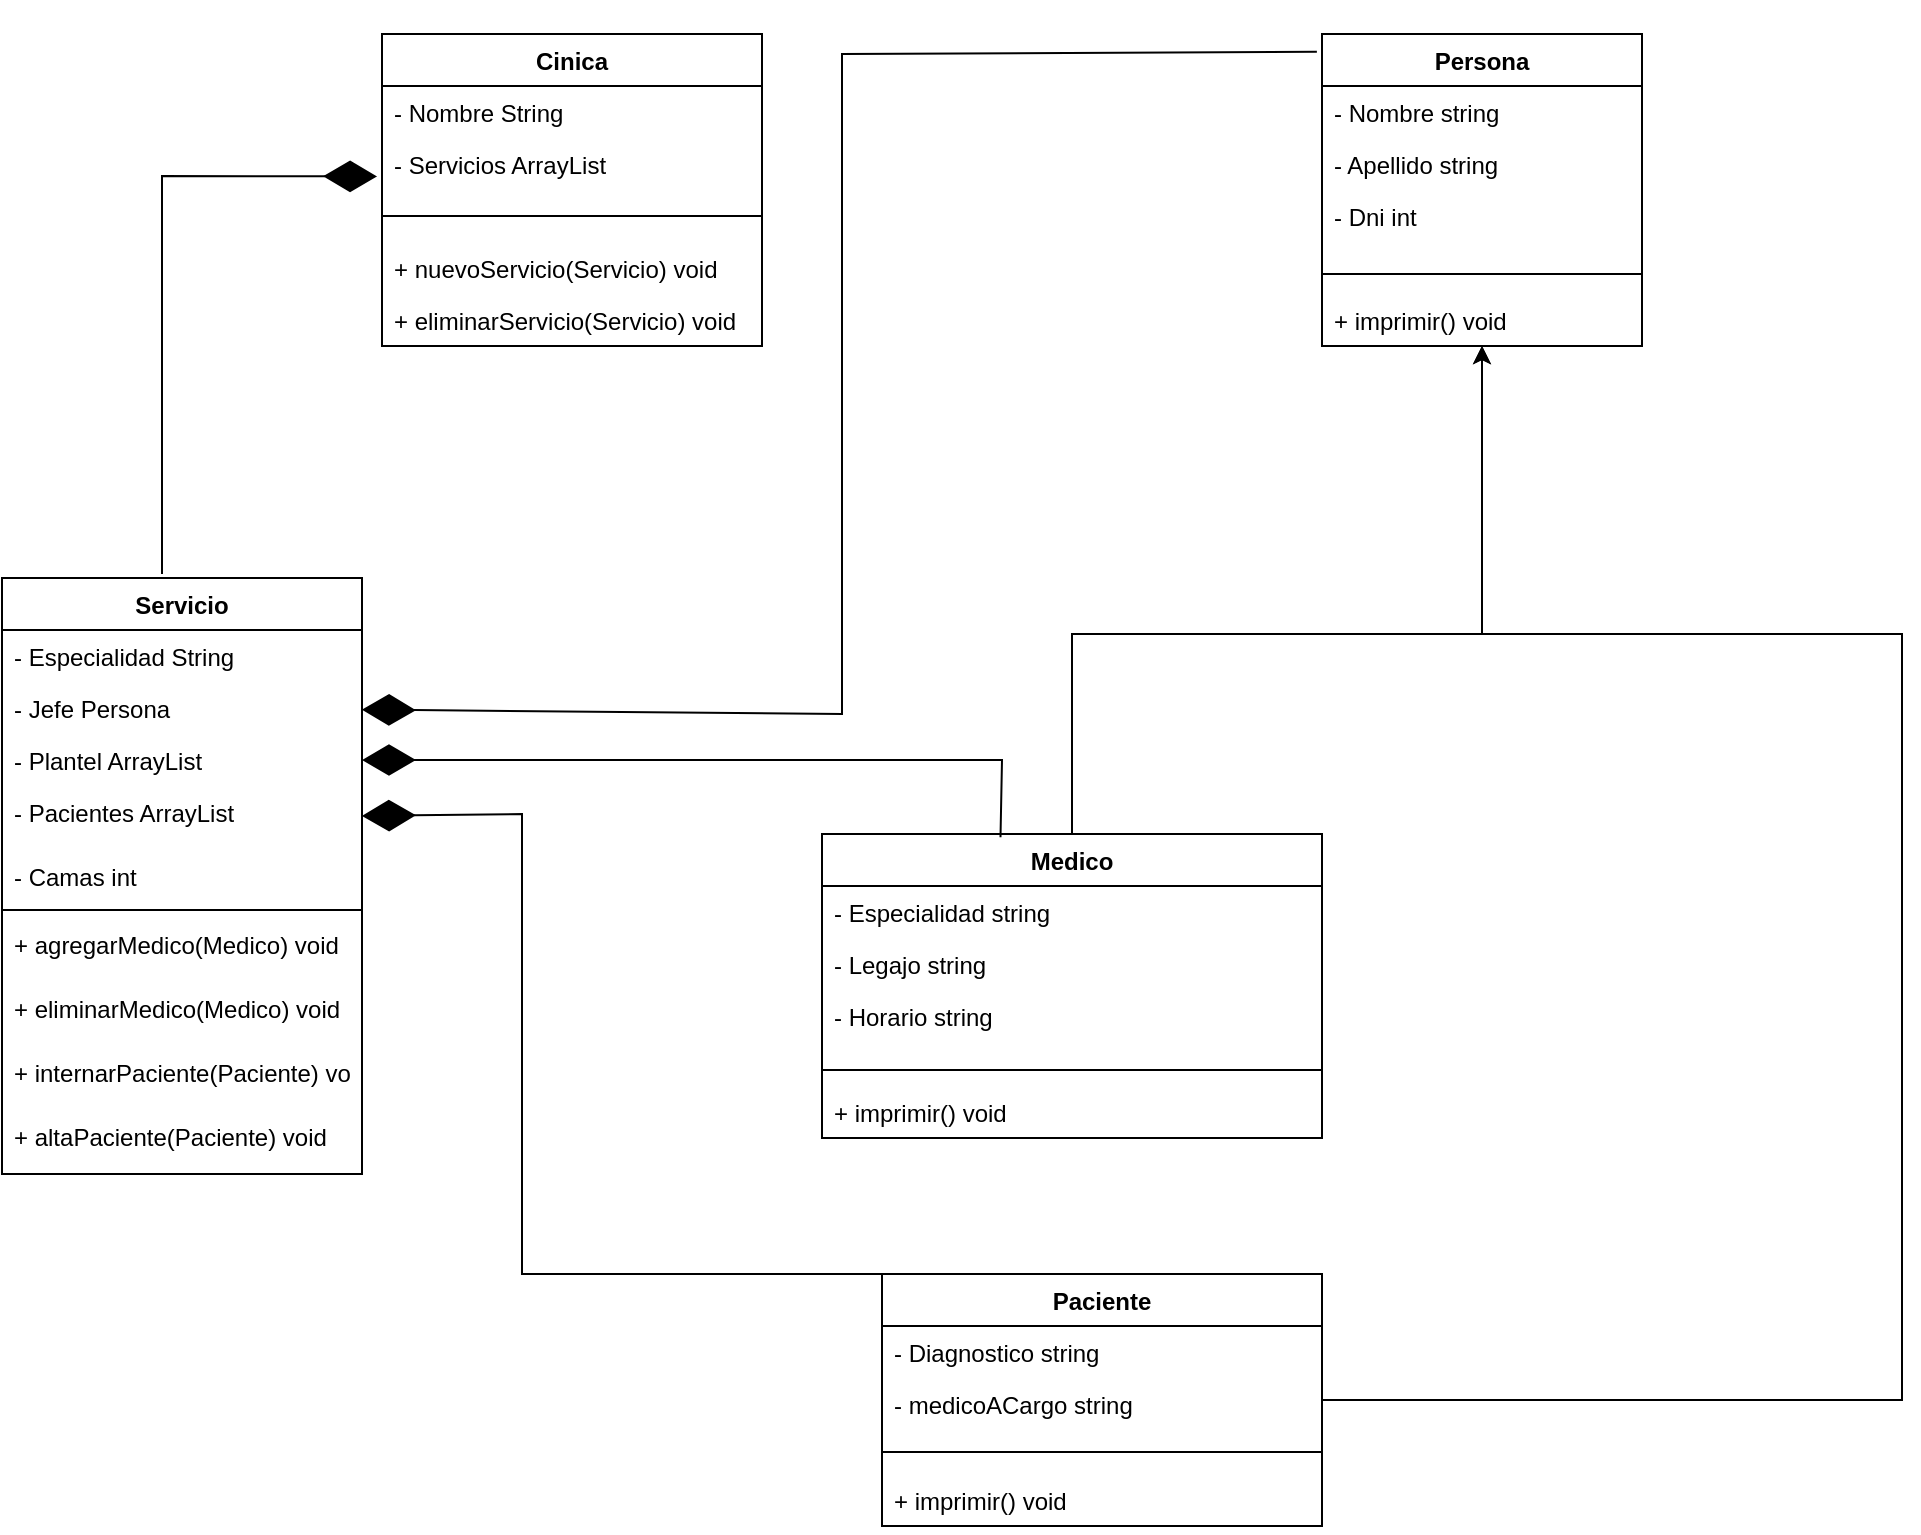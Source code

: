 <mxfile version="18.1.3" type="device"><diagram name="Page-1" id="e7e014a7-5840-1c2e-5031-d8a46d1fe8dd"><mxGraphModel dx="1422" dy="865" grid="0" gridSize="10" guides="1" tooltips="1" connect="1" arrows="1" fold="1" page="1" pageScale="1" pageWidth="1169" pageHeight="826" background="none" math="0" shadow="0"><root><mxCell id="0"/><mxCell id="1" parent="0"/><mxCell id="mwotw5wCNAqOD3l3HO5m-41" value="Cinica" style="swimlane;fontStyle=1;align=center;verticalAlign=top;childLayout=stackLayout;horizontal=1;startSize=26;horizontalStack=0;resizeParent=1;resizeParentMax=0;resizeLast=0;collapsible=1;marginBottom=0;" parent="1" vertex="1"><mxGeometry x="250" y="40" width="190" height="156" as="geometry"/></mxCell><mxCell id="mwotw5wCNAqOD3l3HO5m-42" value="- Nombre String" style="text;strokeColor=none;fillColor=none;align=left;verticalAlign=top;spacingLeft=4;spacingRight=4;overflow=hidden;rotatable=0;points=[[0,0.5],[1,0.5]];portConstraint=eastwest;" parent="mwotw5wCNAqOD3l3HO5m-41" vertex="1"><mxGeometry y="26" width="190" height="26" as="geometry"/></mxCell><mxCell id="mwotw5wCNAqOD3l3HO5m-48" value="- Servicios ArrayList" style="text;strokeColor=none;fillColor=none;align=left;verticalAlign=top;spacingLeft=4;spacingRight=4;overflow=hidden;rotatable=0;points=[[0,0.5],[1,0.5]];portConstraint=eastwest;" parent="mwotw5wCNAqOD3l3HO5m-41" vertex="1"><mxGeometry y="52" width="190" height="26" as="geometry"/></mxCell><mxCell id="mwotw5wCNAqOD3l3HO5m-43" value="" style="line;strokeWidth=1;fillColor=none;align=left;verticalAlign=middle;spacingTop=-1;spacingLeft=3;spacingRight=3;rotatable=0;labelPosition=right;points=[];portConstraint=eastwest;" parent="mwotw5wCNAqOD3l3HO5m-41" vertex="1"><mxGeometry y="78" width="190" height="26" as="geometry"/></mxCell><mxCell id="nIlHnv0zbof0CC6jJIP--2" value="+ nuevoServicio(Servicio) void" style="text;strokeColor=none;fillColor=none;align=left;verticalAlign=top;spacingLeft=4;spacingRight=4;overflow=hidden;rotatable=0;points=[[0,0.5],[1,0.5]];portConstraint=eastwest;" vertex="1" parent="mwotw5wCNAqOD3l3HO5m-41"><mxGeometry y="104" width="190" height="26" as="geometry"/></mxCell><mxCell id="nIlHnv0zbof0CC6jJIP--3" value="+ eliminarServicio(Servicio) void" style="text;strokeColor=none;fillColor=none;align=left;verticalAlign=top;spacingLeft=4;spacingRight=4;overflow=hidden;rotatable=0;points=[[0,0.5],[1,0.5]];portConstraint=eastwest;" vertex="1" parent="mwotw5wCNAqOD3l3HO5m-41"><mxGeometry y="130" width="190" height="26" as="geometry"/></mxCell><mxCell id="mwotw5wCNAqOD3l3HO5m-53" value="Servicio" style="swimlane;fontStyle=1;align=center;verticalAlign=top;childLayout=stackLayout;horizontal=1;startSize=26;horizontalStack=0;resizeParent=1;resizeParentMax=0;resizeLast=0;collapsible=1;marginBottom=0;" parent="1" vertex="1"><mxGeometry x="60" y="312" width="180" height="298" as="geometry"/></mxCell><mxCell id="mwotw5wCNAqOD3l3HO5m-57" value="- Especialidad String" style="text;strokeColor=none;fillColor=none;align=left;verticalAlign=top;spacingLeft=4;spacingRight=4;overflow=hidden;rotatable=0;points=[[0,0.5],[1,0.5]];portConstraint=eastwest;" parent="mwotw5wCNAqOD3l3HO5m-53" vertex="1"><mxGeometry y="26" width="180" height="26" as="geometry"/></mxCell><mxCell id="mwotw5wCNAqOD3l3HO5m-54" value="- Jefe Persona" style="text;strokeColor=none;fillColor=none;align=left;verticalAlign=top;spacingLeft=4;spacingRight=4;overflow=hidden;rotatable=0;points=[[0,0.5],[1,0.5]];portConstraint=eastwest;" parent="mwotw5wCNAqOD3l3HO5m-53" vertex="1"><mxGeometry y="52" width="180" height="26" as="geometry"/></mxCell><mxCell id="mwotw5wCNAqOD3l3HO5m-58" value="- Plantel ArrayList" style="text;strokeColor=none;fillColor=none;align=left;verticalAlign=top;spacingLeft=4;spacingRight=4;overflow=hidden;rotatable=0;points=[[0,0.5],[1,0.5]];portConstraint=eastwest;" parent="mwotw5wCNAqOD3l3HO5m-53" vertex="1"><mxGeometry y="78" width="180" height="26" as="geometry"/></mxCell><mxCell id="mwotw5wCNAqOD3l3HO5m-106" value="- Pacientes ArrayList" style="text;strokeColor=none;fillColor=none;align=left;verticalAlign=top;spacingLeft=4;spacingRight=4;overflow=hidden;rotatable=0;points=[[0,0.5],[1,0.5]];portConstraint=eastwest;" parent="mwotw5wCNAqOD3l3HO5m-53" vertex="1"><mxGeometry y="104" width="180" height="32" as="geometry"/></mxCell><mxCell id="mwotw5wCNAqOD3l3HO5m-59" value="- Camas int" style="text;strokeColor=none;fillColor=none;align=left;verticalAlign=top;spacingLeft=4;spacingRight=4;overflow=hidden;rotatable=0;points=[[0,0.5],[1,0.5]];portConstraint=eastwest;" parent="mwotw5wCNAqOD3l3HO5m-53" vertex="1"><mxGeometry y="136" width="180" height="26" as="geometry"/></mxCell><mxCell id="mwotw5wCNAqOD3l3HO5m-55" value="" style="line;strokeWidth=1;fillColor=none;align=left;verticalAlign=middle;spacingTop=-1;spacingLeft=3;spacingRight=3;rotatable=0;labelPosition=right;points=[];portConstraint=eastwest;" parent="mwotw5wCNAqOD3l3HO5m-53" vertex="1"><mxGeometry y="162" width="180" height="8" as="geometry"/></mxCell><mxCell id="mwotw5wCNAqOD3l3HO5m-56" value="+ agregarMedico(Medico) void" style="text;strokeColor=none;fillColor=none;align=left;verticalAlign=top;spacingLeft=4;spacingRight=4;overflow=hidden;rotatable=0;points=[[0,0.5],[1,0.5]];portConstraint=eastwest;" parent="mwotw5wCNAqOD3l3HO5m-53" vertex="1"><mxGeometry y="170" width="180" height="32" as="geometry"/></mxCell><mxCell id="mwotw5wCNAqOD3l3HO5m-60" value="+ eliminarMedico(Medico) void" style="text;strokeColor=none;fillColor=none;align=left;verticalAlign=top;spacingLeft=4;spacingRight=4;overflow=hidden;rotatable=0;points=[[0,0.5],[1,0.5]];portConstraint=eastwest;" parent="mwotw5wCNAqOD3l3HO5m-53" vertex="1"><mxGeometry y="202" width="180" height="32" as="geometry"/></mxCell><mxCell id="nIlHnv0zbof0CC6jJIP--4" value="+ internarPaciente(Paciente) void" style="text;strokeColor=none;fillColor=none;align=left;verticalAlign=top;spacingLeft=4;spacingRight=4;overflow=hidden;rotatable=0;points=[[0,0.5],[1,0.5]];portConstraint=eastwest;" vertex="1" parent="mwotw5wCNAqOD3l3HO5m-53"><mxGeometry y="234" width="180" height="32" as="geometry"/></mxCell><mxCell id="nIlHnv0zbof0CC6jJIP--5" value="+ altaPaciente(Paciente) void" style="text;strokeColor=none;fillColor=none;align=left;verticalAlign=top;spacingLeft=4;spacingRight=4;overflow=hidden;rotatable=0;points=[[0,0.5],[1,0.5]];portConstraint=eastwest;" vertex="1" parent="mwotw5wCNAqOD3l3HO5m-53"><mxGeometry y="266" width="180" height="32" as="geometry"/></mxCell><mxCell id="mwotw5wCNAqOD3l3HO5m-63" value="Persona" style="swimlane;fontStyle=1;align=center;verticalAlign=top;childLayout=stackLayout;horizontal=1;startSize=26;horizontalStack=0;resizeParent=1;resizeParentMax=0;resizeLast=0;collapsible=1;marginBottom=0;" parent="1" vertex="1"><mxGeometry x="720" y="40" width="160" height="156" as="geometry"/></mxCell><mxCell id="mwotw5wCNAqOD3l3HO5m-68" value="- Nombre string" style="text;strokeColor=none;fillColor=none;align=left;verticalAlign=top;spacingLeft=4;spacingRight=4;overflow=hidden;rotatable=0;points=[[0,0.5],[1,0.5]];portConstraint=eastwest;" parent="mwotw5wCNAqOD3l3HO5m-63" vertex="1"><mxGeometry y="26" width="160" height="26" as="geometry"/></mxCell><mxCell id="mwotw5wCNAqOD3l3HO5m-67" value="- Apellido string" style="text;strokeColor=none;fillColor=none;align=left;verticalAlign=top;spacingLeft=4;spacingRight=4;overflow=hidden;rotatable=0;points=[[0,0.5],[1,0.5]];portConstraint=eastwest;" parent="mwotw5wCNAqOD3l3HO5m-63" vertex="1"><mxGeometry y="52" width="160" height="26" as="geometry"/></mxCell><mxCell id="mwotw5wCNAqOD3l3HO5m-64" value="- Dni int" style="text;strokeColor=none;fillColor=none;align=left;verticalAlign=top;spacingLeft=4;spacingRight=4;overflow=hidden;rotatable=0;points=[[0,0.5],[1,0.5]];portConstraint=eastwest;" parent="mwotw5wCNAqOD3l3HO5m-63" vertex="1"><mxGeometry y="78" width="160" height="32" as="geometry"/></mxCell><mxCell id="mwotw5wCNAqOD3l3HO5m-65" value="" style="line;strokeWidth=1;fillColor=none;align=left;verticalAlign=middle;spacingTop=-1;spacingLeft=3;spacingRight=3;rotatable=0;labelPosition=right;points=[];portConstraint=eastwest;" parent="mwotw5wCNAqOD3l3HO5m-63" vertex="1"><mxGeometry y="110" width="160" height="20" as="geometry"/></mxCell><mxCell id="nIlHnv0zbof0CC6jJIP--9" value="+ imprimir() void" style="text;strokeColor=none;fillColor=none;align=left;verticalAlign=top;spacingLeft=4;spacingRight=4;overflow=hidden;rotatable=0;points=[[0,0.5],[1,0.5]];portConstraint=eastwest;" vertex="1" parent="mwotw5wCNAqOD3l3HO5m-63"><mxGeometry y="130" width="160" height="26" as="geometry"/></mxCell><mxCell id="mwotw5wCNAqOD3l3HO5m-99" style="edgeStyle=orthogonalEdgeStyle;rounded=0;orthogonalLoop=1;jettySize=auto;html=1;entryX=0.5;entryY=1;entryDx=0;entryDy=0;" parent="1" source="mwotw5wCNAqOD3l3HO5m-73" target="mwotw5wCNAqOD3l3HO5m-63" edge="1"><mxGeometry relative="1" as="geometry"><mxPoint x="595" y="320" as="targetPoint"/><Array as="points"><mxPoint x="595" y="340"/><mxPoint x="800" y="340"/></Array></mxGeometry></mxCell><mxCell id="mwotw5wCNAqOD3l3HO5m-73" value="Medico" style="swimlane;fontStyle=1;align=center;verticalAlign=top;childLayout=stackLayout;horizontal=1;startSize=26;horizontalStack=0;resizeParent=1;resizeParentMax=0;resizeLast=0;collapsible=1;marginBottom=0;rotation=0;" parent="1" vertex="1"><mxGeometry x="470" y="440" width="250" height="152" as="geometry"/></mxCell><mxCell id="mwotw5wCNAqOD3l3HO5m-74" value="- Especialidad string" style="text;strokeColor=none;fillColor=none;align=left;verticalAlign=top;spacingLeft=4;spacingRight=4;overflow=hidden;rotatable=0;points=[[0,0.5],[1,0.5]];portConstraint=eastwest;" parent="mwotw5wCNAqOD3l3HO5m-73" vertex="1"><mxGeometry y="26" width="250" height="26" as="geometry"/></mxCell><mxCell id="mwotw5wCNAqOD3l3HO5m-75" value="- Legajo string" style="text;strokeColor=none;fillColor=none;align=left;verticalAlign=top;spacingLeft=4;spacingRight=4;overflow=hidden;rotatable=0;points=[[0,0.5],[1,0.5]];portConstraint=eastwest;" parent="mwotw5wCNAqOD3l3HO5m-73" vertex="1"><mxGeometry y="52" width="250" height="26" as="geometry"/></mxCell><mxCell id="mwotw5wCNAqOD3l3HO5m-76" value="- Horario string" style="text;strokeColor=none;fillColor=none;align=left;verticalAlign=top;spacingLeft=4;spacingRight=4;overflow=hidden;rotatable=0;points=[[0,0.5],[1,0.5]];portConstraint=eastwest;" parent="mwotw5wCNAqOD3l3HO5m-73" vertex="1"><mxGeometry y="78" width="250" height="32" as="geometry"/></mxCell><mxCell id="mwotw5wCNAqOD3l3HO5m-77" value="" style="line;strokeWidth=1;fillColor=none;align=left;verticalAlign=middle;spacingTop=-1;spacingLeft=3;spacingRight=3;rotatable=0;labelPosition=right;points=[];portConstraint=eastwest;" parent="mwotw5wCNAqOD3l3HO5m-73" vertex="1"><mxGeometry y="110" width="250" height="16" as="geometry"/></mxCell><mxCell id="nIlHnv0zbof0CC6jJIP--10" value="+ imprimir() void" style="text;strokeColor=none;fillColor=none;align=left;verticalAlign=top;spacingLeft=4;spacingRight=4;overflow=hidden;rotatable=0;points=[[0,0.5],[1,0.5]];portConstraint=eastwest;" vertex="1" parent="mwotw5wCNAqOD3l3HO5m-73"><mxGeometry y="126" width="250" height="26" as="geometry"/></mxCell><mxCell id="mwotw5wCNAqOD3l3HO5m-100" style="edgeStyle=orthogonalEdgeStyle;rounded=0;orthogonalLoop=1;jettySize=auto;html=1;entryX=0.5;entryY=1;entryDx=0;entryDy=0;" parent="1" source="mwotw5wCNAqOD3l3HO5m-91" target="mwotw5wCNAqOD3l3HO5m-63" edge="1"><mxGeometry relative="1" as="geometry"><mxPoint x="800" y="230" as="targetPoint"/><Array as="points"><mxPoint x="1010" y="723"/><mxPoint x="1010" y="340"/><mxPoint x="800" y="340"/></Array></mxGeometry></mxCell><mxCell id="mwotw5wCNAqOD3l3HO5m-91" value="Paciente" style="swimlane;fontStyle=1;align=center;verticalAlign=top;childLayout=stackLayout;horizontal=1;startSize=26;horizontalStack=0;resizeParent=1;resizeParentMax=0;resizeLast=0;collapsible=1;marginBottom=0;" parent="1" vertex="1"><mxGeometry x="500" y="660" width="220" height="126" as="geometry"/></mxCell><mxCell id="mwotw5wCNAqOD3l3HO5m-92" value="- Diagnostico string" style="text;strokeColor=none;fillColor=none;align=left;verticalAlign=top;spacingLeft=4;spacingRight=4;overflow=hidden;rotatable=0;points=[[0,0.5],[1,0.5]];portConstraint=eastwest;" parent="mwotw5wCNAqOD3l3HO5m-91" vertex="1"><mxGeometry y="26" width="220" height="26" as="geometry"/></mxCell><mxCell id="nIlHnv0zbof0CC6jJIP--6" value="- medicoACargo string" style="text;strokeColor=none;fillColor=none;align=left;verticalAlign=top;spacingLeft=4;spacingRight=4;overflow=hidden;rotatable=0;points=[[0,0.5],[1,0.5]];portConstraint=eastwest;" vertex="1" parent="mwotw5wCNAqOD3l3HO5m-91"><mxGeometry y="52" width="220" height="26" as="geometry"/></mxCell><mxCell id="mwotw5wCNAqOD3l3HO5m-93" value="" style="line;strokeWidth=1;fillColor=none;align=left;verticalAlign=middle;spacingTop=-1;spacingLeft=3;spacingRight=3;rotatable=0;labelPosition=right;points=[];portConstraint=eastwest;" parent="mwotw5wCNAqOD3l3HO5m-91" vertex="1"><mxGeometry y="78" width="220" height="22" as="geometry"/></mxCell><mxCell id="nIlHnv0zbof0CC6jJIP--8" value="+ imprimir() void" style="text;strokeColor=none;fillColor=none;align=left;verticalAlign=top;spacingLeft=4;spacingRight=4;overflow=hidden;rotatable=0;points=[[0,0.5],[1,0.5]];portConstraint=eastwest;" vertex="1" parent="mwotw5wCNAqOD3l3HO5m-91"><mxGeometry y="100" width="220" height="26" as="geometry"/></mxCell><mxCell id="mwotw5wCNAqOD3l3HO5m-101" value="" style="endArrow=diamondThin;endFill=1;endSize=24;html=1;rounded=0;entryX=-0.013;entryY=0.74;entryDx=0;entryDy=0;entryPerimeter=0;" parent="1" target="mwotw5wCNAqOD3l3HO5m-48" edge="1"><mxGeometry width="160" relative="1" as="geometry"><mxPoint x="140" y="310" as="sourcePoint"/><mxPoint x="670" y="430" as="targetPoint"/><Array as="points"><mxPoint x="140" y="111"/></Array></mxGeometry></mxCell><mxCell id="mwotw5wCNAqOD3l3HO5m-102" value="" style="endArrow=diamondThin;endFill=1;endSize=24;html=1;rounded=0;entryX=1;entryY=0.5;entryDx=0;entryDy=0;exitX=0.357;exitY=0.011;exitDx=0;exitDy=0;exitPerimeter=0;" parent="1" source="mwotw5wCNAqOD3l3HO5m-73" target="mwotw5wCNAqOD3l3HO5m-58" edge="1"><mxGeometry width="160" relative="1" as="geometry"><mxPoint x="510" y="430" as="sourcePoint"/><mxPoint x="670" y="430" as="targetPoint"/><Array as="points"><mxPoint x="560" y="403"/></Array></mxGeometry></mxCell><mxCell id="mwotw5wCNAqOD3l3HO5m-103" value="" style="endArrow=diamondThin;endFill=1;endSize=24;html=1;rounded=0;exitX=-0.016;exitY=0.057;exitDx=0;exitDy=0;exitPerimeter=0;" parent="1" source="mwotw5wCNAqOD3l3HO5m-63" target="mwotw5wCNAqOD3l3HO5m-54" edge="1"><mxGeometry width="160" relative="1" as="geometry"><mxPoint x="250" y="670" as="sourcePoint"/><mxPoint x="370" y="520" as="targetPoint"/><Array as="points"><mxPoint x="480" y="50"/><mxPoint x="480" y="380"/></Array></mxGeometry></mxCell><mxCell id="mwotw5wCNAqOD3l3HO5m-105" value="" style="endArrow=diamondThin;endFill=1;endSize=24;html=1;rounded=0;exitX=0;exitY=0;exitDx=0;exitDy=0;" parent="1" source="mwotw5wCNAqOD3l3HO5m-91" target="mwotw5wCNAqOD3l3HO5m-106" edge="1"><mxGeometry width="160" relative="1" as="geometry"><mxPoint x="520" y="430" as="sourcePoint"/><mxPoint x="750" y="490" as="targetPoint"/><Array as="points"><mxPoint x="320" y="660"/><mxPoint x="320" y="430"/></Array></mxGeometry></mxCell></root></mxGraphModel></diagram></mxfile>